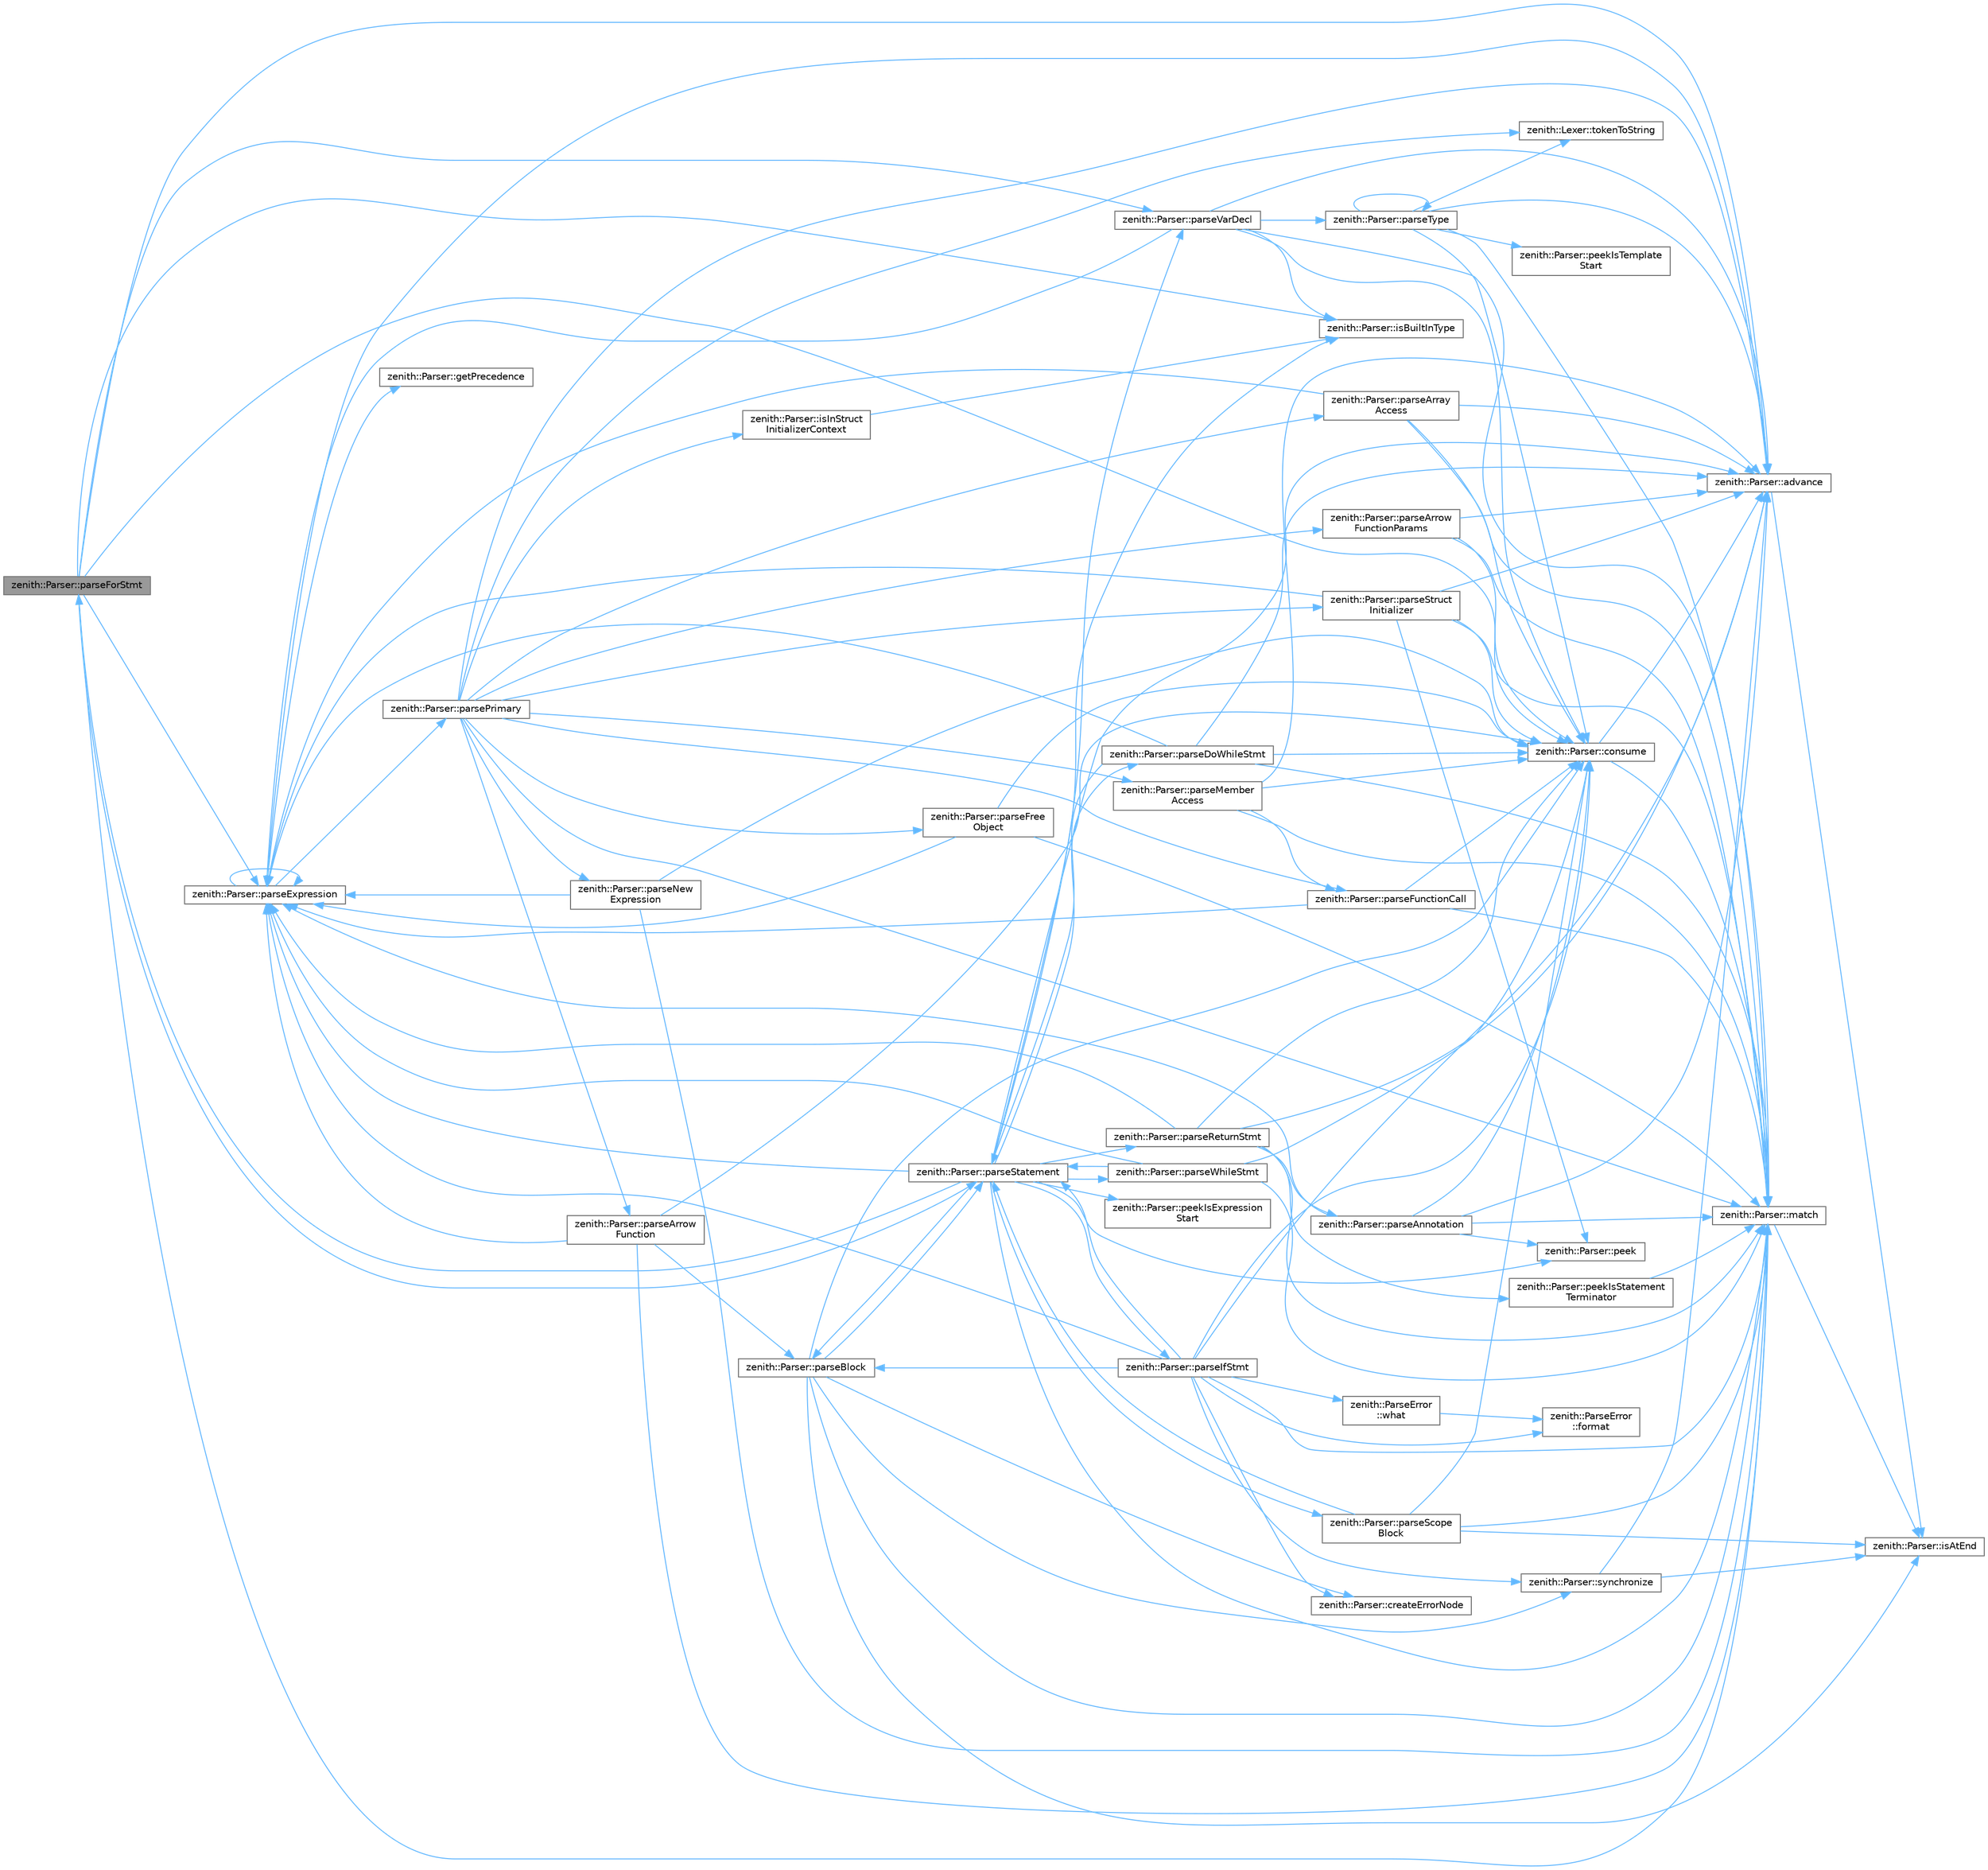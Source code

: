 digraph "zenith::Parser::parseForStmt"
{
 // LATEX_PDF_SIZE
  bgcolor="transparent";
  edge [fontname=Helvetica,fontsize=10,labelfontname=Helvetica,labelfontsize=10];
  node [fontname=Helvetica,fontsize=10,shape=box,height=0.2,width=0.4];
  rankdir="LR";
  Node1 [id="Node000001",label="zenith::Parser::parseForStmt",height=0.2,width=0.4,color="gray40", fillcolor="grey60", style="filled", fontcolor="black",tooltip=" "];
  Node1 -> Node2 [id="edge1_Node000001_Node000002",color="steelblue1",style="solid",tooltip=" "];
  Node2 [id="Node000002",label="zenith::Parser::advance",height=0.2,width=0.4,color="grey40", fillcolor="white", style="filled",URL="$classzenith_1_1_parser.html#a9639927866a398781d4c1d205da431d8",tooltip=" "];
  Node2 -> Node3 [id="edge2_Node000002_Node000003",color="steelblue1",style="solid",tooltip=" "];
  Node3 [id="Node000003",label="zenith::Parser::isAtEnd",height=0.2,width=0.4,color="grey40", fillcolor="white", style="filled",URL="$classzenith_1_1_parser.html#a7fa9d1e2197db94168ba4e2c4fd98ad1",tooltip=" "];
  Node1 -> Node4 [id="edge3_Node000001_Node000004",color="steelblue1",style="solid",tooltip=" "];
  Node4 [id="Node000004",label="zenith::Parser::consume",height=0.2,width=0.4,color="grey40", fillcolor="white", style="filled",URL="$classzenith_1_1_parser.html#a729f5bdd53b7be97e8f5f3fb28f64249",tooltip=" "];
  Node4 -> Node2 [id="edge4_Node000004_Node000002",color="steelblue1",style="solid",tooltip=" "];
  Node4 -> Node5 [id="edge5_Node000004_Node000005",color="steelblue1",style="solid",tooltip=" "];
  Node5 [id="Node000005",label="zenith::Parser::match",height=0.2,width=0.4,color="grey40", fillcolor="white", style="filled",URL="$classzenith_1_1_parser.html#a6a8b25ba2a7a7f371a02b1419121e8cb",tooltip=" "];
  Node5 -> Node3 [id="edge6_Node000005_Node000003",color="steelblue1",style="solid",tooltip=" "];
  Node1 -> Node6 [id="edge7_Node000001_Node000006",color="steelblue1",style="solid",tooltip=" "];
  Node6 [id="Node000006",label="zenith::Parser::isBuiltInType",height=0.2,width=0.4,color="grey40", fillcolor="white", style="filled",URL="$classzenith_1_1_parser.html#a68c100d957e0a8960de2fca188e23054",tooltip=" "];
  Node1 -> Node5 [id="edge8_Node000001_Node000005",color="steelblue1",style="solid",tooltip=" "];
  Node1 -> Node7 [id="edge9_Node000001_Node000007",color="steelblue1",style="solid",tooltip=" "];
  Node7 [id="Node000007",label="zenith::Parser::parseExpression",height=0.2,width=0.4,color="grey40", fillcolor="white", style="filled",URL="$classzenith_1_1_parser.html#a239906fd51d54598f6d3dcc18d97b6b9",tooltip=" "];
  Node7 -> Node2 [id="edge10_Node000007_Node000002",color="steelblue1",style="solid",tooltip=" "];
  Node7 -> Node8 [id="edge11_Node000007_Node000008",color="steelblue1",style="solid",tooltip=" "];
  Node8 [id="Node000008",label="zenith::Parser::getPrecedence",height=0.2,width=0.4,color="grey40", fillcolor="white", style="filled",URL="$classzenith_1_1_parser.html#a5386ec516fb692a1b1ecd9058ca2c19e",tooltip=" "];
  Node7 -> Node7 [id="edge12_Node000007_Node000007",color="steelblue1",style="solid",tooltip=" "];
  Node7 -> Node9 [id="edge13_Node000007_Node000009",color="steelblue1",style="solid",tooltip=" "];
  Node9 [id="Node000009",label="zenith::Parser::parsePrimary",height=0.2,width=0.4,color="grey40", fillcolor="white", style="filled",URL="$classzenith_1_1_parser.html#a9425b18adfbb62629ae5ea654addc7cb",tooltip=" "];
  Node9 -> Node2 [id="edge14_Node000009_Node000002",color="steelblue1",style="solid",tooltip=" "];
  Node9 -> Node10 [id="edge15_Node000009_Node000010",color="steelblue1",style="solid",tooltip=" "];
  Node10 [id="Node000010",label="zenith::Parser::isInStruct\lInitializerContext",height=0.2,width=0.4,color="grey40", fillcolor="white", style="filled",URL="$classzenith_1_1_parser.html#a122c98490d526265ce1a9a2ecaf188f9",tooltip=" "];
  Node10 -> Node6 [id="edge16_Node000010_Node000006",color="steelblue1",style="solid",tooltip=" "];
  Node9 -> Node5 [id="edge17_Node000009_Node000005",color="steelblue1",style="solid",tooltip=" "];
  Node9 -> Node11 [id="edge18_Node000009_Node000011",color="steelblue1",style="solid",tooltip=" "];
  Node11 [id="Node000011",label="zenith::Parser::parseArray\lAccess",height=0.2,width=0.4,color="grey40", fillcolor="white", style="filled",URL="$classzenith_1_1_parser.html#ad32b5cfe98f909cade9216d65b046f58",tooltip=" "];
  Node11 -> Node2 [id="edge19_Node000011_Node000002",color="steelblue1",style="solid",tooltip=" "];
  Node11 -> Node4 [id="edge20_Node000011_Node000004",color="steelblue1",style="solid",tooltip=" "];
  Node11 -> Node5 [id="edge21_Node000011_Node000005",color="steelblue1",style="solid",tooltip=" "];
  Node11 -> Node7 [id="edge22_Node000011_Node000007",color="steelblue1",style="solid",tooltip=" "];
  Node9 -> Node12 [id="edge23_Node000009_Node000012",color="steelblue1",style="solid",tooltip=" "];
  Node12 [id="Node000012",label="zenith::Parser::parseArrow\lFunction",height=0.2,width=0.4,color="grey40", fillcolor="white", style="filled",URL="$classzenith_1_1_parser.html#a7ea0f8e309ed2fbdf1a9e2ebfa2fbf8d",tooltip=" "];
  Node12 -> Node4 [id="edge24_Node000012_Node000004",color="steelblue1",style="solid",tooltip=" "];
  Node12 -> Node5 [id="edge25_Node000012_Node000005",color="steelblue1",style="solid",tooltip=" "];
  Node12 -> Node13 [id="edge26_Node000012_Node000013",color="steelblue1",style="solid",tooltip=" "];
  Node13 [id="Node000013",label="zenith::Parser::parseBlock",height=0.2,width=0.4,color="grey40", fillcolor="white", style="filled",URL="$classzenith_1_1_parser.html#afed5c18e77fc012fe5db9f9e6175e642",tooltip=" "];
  Node13 -> Node4 [id="edge27_Node000013_Node000004",color="steelblue1",style="solid",tooltip=" "];
  Node13 -> Node14 [id="edge28_Node000013_Node000014",color="steelblue1",style="solid",tooltip=" "];
  Node14 [id="Node000014",label="zenith::Parser::createErrorNode",height=0.2,width=0.4,color="grey40", fillcolor="white", style="filled",URL="$classzenith_1_1_parser.html#a6576cab9cc379e6ba26cfce915ad3de6",tooltip=" "];
  Node13 -> Node3 [id="edge29_Node000013_Node000003",color="steelblue1",style="solid",tooltip=" "];
  Node13 -> Node5 [id="edge30_Node000013_Node000005",color="steelblue1",style="solid",tooltip=" "];
  Node13 -> Node15 [id="edge31_Node000013_Node000015",color="steelblue1",style="solid",tooltip=" "];
  Node15 [id="Node000015",label="zenith::Parser::parseStatement",height=0.2,width=0.4,color="grey40", fillcolor="white", style="filled",URL="$classzenith_1_1_parser.html#ada8dc19e8cb4a0f1b37d3ef6a2eb3f9d",tooltip=" "];
  Node15 -> Node2 [id="edge32_Node000015_Node000002",color="steelblue1",style="solid",tooltip=" "];
  Node15 -> Node6 [id="edge33_Node000015_Node000006",color="steelblue1",style="solid",tooltip=" "];
  Node15 -> Node5 [id="edge34_Node000015_Node000005",color="steelblue1",style="solid",tooltip=" "];
  Node15 -> Node13 [id="edge35_Node000015_Node000013",color="steelblue1",style="solid",tooltip=" "];
  Node15 -> Node16 [id="edge36_Node000015_Node000016",color="steelblue1",style="solid",tooltip=" "];
  Node16 [id="Node000016",label="zenith::Parser::parseDoWhileStmt",height=0.2,width=0.4,color="grey40", fillcolor="white", style="filled",URL="$classzenith_1_1_parser.html#a17d038fc7ad2c0dac1b038889f4426ca",tooltip=" "];
  Node16 -> Node2 [id="edge37_Node000016_Node000002",color="steelblue1",style="solid",tooltip=" "];
  Node16 -> Node4 [id="edge38_Node000016_Node000004",color="steelblue1",style="solid",tooltip=" "];
  Node16 -> Node5 [id="edge39_Node000016_Node000005",color="steelblue1",style="solid",tooltip=" "];
  Node16 -> Node7 [id="edge40_Node000016_Node000007",color="steelblue1",style="solid",tooltip=" "];
  Node16 -> Node15 [id="edge41_Node000016_Node000015",color="steelblue1",style="solid",tooltip=" "];
  Node15 -> Node7 [id="edge42_Node000015_Node000007",color="steelblue1",style="solid",tooltip=" "];
  Node15 -> Node1 [id="edge43_Node000015_Node000001",color="steelblue1",style="solid",tooltip=" "];
  Node15 -> Node17 [id="edge44_Node000015_Node000017",color="steelblue1",style="solid",tooltip=" "];
  Node17 [id="Node000017",label="zenith::Parser::parseIfStmt",height=0.2,width=0.4,color="grey40", fillcolor="white", style="filled",URL="$classzenith_1_1_parser.html#a6086729ddce119c88e10fe622d069d8f",tooltip=" "];
  Node17 -> Node2 [id="edge45_Node000017_Node000002",color="steelblue1",style="solid",tooltip=" "];
  Node17 -> Node4 [id="edge46_Node000017_Node000004",color="steelblue1",style="solid",tooltip=" "];
  Node17 -> Node14 [id="edge47_Node000017_Node000014",color="steelblue1",style="solid",tooltip=" "];
  Node17 -> Node18 [id="edge48_Node000017_Node000018",color="steelblue1",style="solid",tooltip=" "];
  Node18 [id="Node000018",label="zenith::ParseError\l::format",height=0.2,width=0.4,color="grey40", fillcolor="white", style="filled",URL="$classzenith_1_1_parse_error.html#a432ddabc956004a6660137f537d2ba45",tooltip=" "];
  Node17 -> Node5 [id="edge49_Node000017_Node000005",color="steelblue1",style="solid",tooltip=" "];
  Node17 -> Node13 [id="edge50_Node000017_Node000013",color="steelblue1",style="solid",tooltip=" "];
  Node17 -> Node7 [id="edge51_Node000017_Node000007",color="steelblue1",style="solid",tooltip=" "];
  Node17 -> Node15 [id="edge52_Node000017_Node000015",color="steelblue1",style="solid",tooltip=" "];
  Node17 -> Node19 [id="edge53_Node000017_Node000019",color="steelblue1",style="solid",tooltip=" "];
  Node19 [id="Node000019",label="zenith::Parser::synchronize",height=0.2,width=0.4,color="grey40", fillcolor="white", style="filled",URL="$classzenith_1_1_parser.html#a09ca7eb4b886643cc7673062713a718f",tooltip=" "];
  Node19 -> Node2 [id="edge54_Node000019_Node000002",color="steelblue1",style="solid",tooltip=" "];
  Node19 -> Node3 [id="edge55_Node000019_Node000003",color="steelblue1",style="solid",tooltip=" "];
  Node17 -> Node20 [id="edge56_Node000017_Node000020",color="steelblue1",style="solid",tooltip=" "];
  Node20 [id="Node000020",label="zenith::ParseError\l::what",height=0.2,width=0.4,color="grey40", fillcolor="white", style="filled",URL="$classzenith_1_1_parse_error.html#a9fb114a980ca601574f4dd9cf122aa0e",tooltip=" "];
  Node20 -> Node18 [id="edge57_Node000020_Node000018",color="steelblue1",style="solid",tooltip=" "];
  Node15 -> Node21 [id="edge58_Node000015_Node000021",color="steelblue1",style="solid",tooltip=" "];
  Node21 [id="Node000021",label="zenith::Parser::parseReturnStmt",height=0.2,width=0.4,color="grey40", fillcolor="white", style="filled",URL="$classzenith_1_1_parser.html#a5e026e55d4a57bea1b5ffa7d3b5e93a8",tooltip=" "];
  Node21 -> Node2 [id="edge59_Node000021_Node000002",color="steelblue1",style="solid",tooltip=" "];
  Node21 -> Node4 [id="edge60_Node000021_Node000004",color="steelblue1",style="solid",tooltip=" "];
  Node21 -> Node5 [id="edge61_Node000021_Node000005",color="steelblue1",style="solid",tooltip=" "];
  Node21 -> Node22 [id="edge62_Node000021_Node000022",color="steelblue1",style="solid",tooltip=" "];
  Node22 [id="Node000022",label="zenith::Parser::parseAnnotation",height=0.2,width=0.4,color="grey40", fillcolor="white", style="filled",URL="$classzenith_1_1_parser.html#afff2e82900309df63d9aa89f4d3e31d6",tooltip=" "];
  Node22 -> Node2 [id="edge63_Node000022_Node000002",color="steelblue1",style="solid",tooltip=" "];
  Node22 -> Node4 [id="edge64_Node000022_Node000004",color="steelblue1",style="solid",tooltip=" "];
  Node22 -> Node5 [id="edge65_Node000022_Node000005",color="steelblue1",style="solid",tooltip=" "];
  Node22 -> Node7 [id="edge66_Node000022_Node000007",color="steelblue1",style="solid",tooltip=" "];
  Node22 -> Node23 [id="edge67_Node000022_Node000023",color="steelblue1",style="solid",tooltip=" "];
  Node23 [id="Node000023",label="zenith::Parser::peek",height=0.2,width=0.4,color="grey40", fillcolor="white", style="filled",URL="$classzenith_1_1_parser.html#a979d431c48a2bb73bd40a9fd6d65ba36",tooltip=" "];
  Node21 -> Node7 [id="edge68_Node000021_Node000007",color="steelblue1",style="solid",tooltip=" "];
  Node21 -> Node24 [id="edge69_Node000021_Node000024",color="steelblue1",style="solid",tooltip=" "];
  Node24 [id="Node000024",label="zenith::Parser::peekIsStatement\lTerminator",height=0.2,width=0.4,color="grey40", fillcolor="white", style="filled",URL="$classzenith_1_1_parser.html#a4deb3146abfbc7ce7f5a4cc973a9fc18",tooltip=" "];
  Node24 -> Node5 [id="edge70_Node000024_Node000005",color="steelblue1",style="solid",tooltip=" "];
  Node15 -> Node25 [id="edge71_Node000015_Node000025",color="steelblue1",style="solid",tooltip=" "];
  Node25 [id="Node000025",label="zenith::Parser::parseScope\lBlock",height=0.2,width=0.4,color="grey40", fillcolor="white", style="filled",URL="$classzenith_1_1_parser.html#acd4ccda2b4a409498daa93e31f2bc23f",tooltip=" "];
  Node25 -> Node4 [id="edge72_Node000025_Node000004",color="steelblue1",style="solid",tooltip=" "];
  Node25 -> Node3 [id="edge73_Node000025_Node000003",color="steelblue1",style="solid",tooltip=" "];
  Node25 -> Node5 [id="edge74_Node000025_Node000005",color="steelblue1",style="solid",tooltip=" "];
  Node25 -> Node15 [id="edge75_Node000025_Node000015",color="steelblue1",style="solid",tooltip=" "];
  Node15 -> Node26 [id="edge76_Node000015_Node000026",color="steelblue1",style="solid",tooltip=" "];
  Node26 [id="Node000026",label="zenith::Parser::parseVarDecl",height=0.2,width=0.4,color="grey40", fillcolor="white", style="filled",URL="$classzenith_1_1_parser.html#a4846f1e07a0155bb95bfee2888cd4e49",tooltip=" "];
  Node26 -> Node2 [id="edge77_Node000026_Node000002",color="steelblue1",style="solid",tooltip=" "];
  Node26 -> Node4 [id="edge78_Node000026_Node000004",color="steelblue1",style="solid",tooltip=" "];
  Node26 -> Node6 [id="edge79_Node000026_Node000006",color="steelblue1",style="solid",tooltip=" "];
  Node26 -> Node5 [id="edge80_Node000026_Node000005",color="steelblue1",style="solid",tooltip=" "];
  Node26 -> Node7 [id="edge81_Node000026_Node000007",color="steelblue1",style="solid",tooltip=" "];
  Node26 -> Node27 [id="edge82_Node000026_Node000027",color="steelblue1",style="solid",tooltip=" "];
  Node27 [id="Node000027",label="zenith::Parser::parseType",height=0.2,width=0.4,color="grey40", fillcolor="white", style="filled",URL="$classzenith_1_1_parser.html#a62bb32082ed32f00e6071e1acc026ea1",tooltip=" "];
  Node27 -> Node2 [id="edge83_Node000027_Node000002",color="steelblue1",style="solid",tooltip=" "];
  Node27 -> Node4 [id="edge84_Node000027_Node000004",color="steelblue1",style="solid",tooltip=" "];
  Node27 -> Node5 [id="edge85_Node000027_Node000005",color="steelblue1",style="solid",tooltip=" "];
  Node27 -> Node27 [id="edge86_Node000027_Node000027",color="steelblue1",style="solid",tooltip=" "];
  Node27 -> Node28 [id="edge87_Node000027_Node000028",color="steelblue1",style="solid",tooltip=" "];
  Node28 [id="Node000028",label="zenith::Parser::peekIsTemplate\lStart",height=0.2,width=0.4,color="grey40", fillcolor="white", style="filled",URL="$classzenith_1_1_parser.html#adc6473d2aff0043321f35dfdf132f618",tooltip=" "];
  Node27 -> Node29 [id="edge88_Node000027_Node000029",color="steelblue1",style="solid",tooltip=" "];
  Node29 [id="Node000029",label="zenith::Lexer::tokenToString",height=0.2,width=0.4,color="grey40", fillcolor="white", style="filled",URL="$classzenith_1_1_lexer.html#a7265d90eb9fdc3d46aacdcf2a7e84a23",tooltip=" "];
  Node15 -> Node30 [id="edge89_Node000015_Node000030",color="steelblue1",style="solid",tooltip=" "];
  Node30 [id="Node000030",label="zenith::Parser::parseWhileStmt",height=0.2,width=0.4,color="grey40", fillcolor="white", style="filled",URL="$classzenith_1_1_parser.html#a6f8fd13014d6a0e82f53ce08a8f9766d",tooltip=" "];
  Node30 -> Node4 [id="edge90_Node000030_Node000004",color="steelblue1",style="solid",tooltip=" "];
  Node30 -> Node5 [id="edge91_Node000030_Node000005",color="steelblue1",style="solid",tooltip=" "];
  Node30 -> Node7 [id="edge92_Node000030_Node000007",color="steelblue1",style="solid",tooltip=" "];
  Node30 -> Node15 [id="edge93_Node000030_Node000015",color="steelblue1",style="solid",tooltip=" "];
  Node15 -> Node23 [id="edge94_Node000015_Node000023",color="steelblue1",style="solid",tooltip=" "];
  Node15 -> Node31 [id="edge95_Node000015_Node000031",color="steelblue1",style="solid",tooltip=" "];
  Node31 [id="Node000031",label="zenith::Parser::peekIsExpression\lStart",height=0.2,width=0.4,color="grey40", fillcolor="white", style="filled",URL="$classzenith_1_1_parser.html#ad60004f6810cc28102461c948ec5bb2f",tooltip=" "];
  Node13 -> Node19 [id="edge96_Node000013_Node000019",color="steelblue1",style="solid",tooltip=" "];
  Node12 -> Node7 [id="edge97_Node000012_Node000007",color="steelblue1",style="solid",tooltip=" "];
  Node9 -> Node32 [id="edge98_Node000009_Node000032",color="steelblue1",style="solid",tooltip=" "];
  Node32 [id="Node000032",label="zenith::Parser::parseArrow\lFunctionParams",height=0.2,width=0.4,color="grey40", fillcolor="white", style="filled",URL="$classzenith_1_1_parser.html#adfd7efe9485b95d3c1d2acbcec912527",tooltip=" "];
  Node32 -> Node2 [id="edge99_Node000032_Node000002",color="steelblue1",style="solid",tooltip=" "];
  Node32 -> Node4 [id="edge100_Node000032_Node000004",color="steelblue1",style="solid",tooltip=" "];
  Node32 -> Node5 [id="edge101_Node000032_Node000005",color="steelblue1",style="solid",tooltip=" "];
  Node9 -> Node33 [id="edge102_Node000009_Node000033",color="steelblue1",style="solid",tooltip=" "];
  Node33 [id="Node000033",label="zenith::Parser::parseFree\lObject",height=0.2,width=0.4,color="grey40", fillcolor="white", style="filled",URL="$classzenith_1_1_parser.html#a697fe5477ca0023efdefd6e66f4e0a49",tooltip=" "];
  Node33 -> Node4 [id="edge103_Node000033_Node000004",color="steelblue1",style="solid",tooltip=" "];
  Node33 -> Node5 [id="edge104_Node000033_Node000005",color="steelblue1",style="solid",tooltip=" "];
  Node33 -> Node7 [id="edge105_Node000033_Node000007",color="steelblue1",style="solid",tooltip=" "];
  Node9 -> Node34 [id="edge106_Node000009_Node000034",color="steelblue1",style="solid",tooltip=" "];
  Node34 [id="Node000034",label="zenith::Parser::parseFunctionCall",height=0.2,width=0.4,color="grey40", fillcolor="white", style="filled",URL="$classzenith_1_1_parser.html#ae2442c2e624e13794605b1ff56047ee8",tooltip=" "];
  Node34 -> Node4 [id="edge107_Node000034_Node000004",color="steelblue1",style="solid",tooltip=" "];
  Node34 -> Node5 [id="edge108_Node000034_Node000005",color="steelblue1",style="solid",tooltip=" "];
  Node34 -> Node7 [id="edge109_Node000034_Node000007",color="steelblue1",style="solid",tooltip=" "];
  Node9 -> Node35 [id="edge110_Node000009_Node000035",color="steelblue1",style="solid",tooltip=" "];
  Node35 [id="Node000035",label="zenith::Parser::parseMember\lAccess",height=0.2,width=0.4,color="grey40", fillcolor="white", style="filled",URL="$classzenith_1_1_parser.html#a5f581f39453bce8e553d9d96c5c8d0d2",tooltip=" "];
  Node35 -> Node2 [id="edge111_Node000035_Node000002",color="steelblue1",style="solid",tooltip=" "];
  Node35 -> Node4 [id="edge112_Node000035_Node000004",color="steelblue1",style="solid",tooltip=" "];
  Node35 -> Node5 [id="edge113_Node000035_Node000005",color="steelblue1",style="solid",tooltip=" "];
  Node35 -> Node34 [id="edge114_Node000035_Node000034",color="steelblue1",style="solid",tooltip=" "];
  Node9 -> Node36 [id="edge115_Node000009_Node000036",color="steelblue1",style="solid",tooltip=" "];
  Node36 [id="Node000036",label="zenith::Parser::parseNew\lExpression",height=0.2,width=0.4,color="grey40", fillcolor="white", style="filled",URL="$classzenith_1_1_parser.html#aa984ed730ca80620a7033d259b6faea5",tooltip=" "];
  Node36 -> Node4 [id="edge116_Node000036_Node000004",color="steelblue1",style="solid",tooltip=" "];
  Node36 -> Node5 [id="edge117_Node000036_Node000005",color="steelblue1",style="solid",tooltip=" "];
  Node36 -> Node7 [id="edge118_Node000036_Node000007",color="steelblue1",style="solid",tooltip=" "];
  Node9 -> Node37 [id="edge119_Node000009_Node000037",color="steelblue1",style="solid",tooltip=" "];
  Node37 [id="Node000037",label="zenith::Parser::parseStruct\lInitializer",height=0.2,width=0.4,color="grey40", fillcolor="white", style="filled",URL="$classzenith_1_1_parser.html#a4646bbfa2a663abbc777ae26d44e9522",tooltip=" "];
  Node37 -> Node2 [id="edge120_Node000037_Node000002",color="steelblue1",style="solid",tooltip=" "];
  Node37 -> Node4 [id="edge121_Node000037_Node000004",color="steelblue1",style="solid",tooltip=" "];
  Node37 -> Node5 [id="edge122_Node000037_Node000005",color="steelblue1",style="solid",tooltip=" "];
  Node37 -> Node7 [id="edge123_Node000037_Node000007",color="steelblue1",style="solid",tooltip=" "];
  Node37 -> Node23 [id="edge124_Node000037_Node000023",color="steelblue1",style="solid",tooltip=" "];
  Node9 -> Node29 [id="edge125_Node000009_Node000029",color="steelblue1",style="solid",tooltip=" "];
  Node1 -> Node15 [id="edge126_Node000001_Node000015",color="steelblue1",style="solid",tooltip=" "];
  Node1 -> Node26 [id="edge127_Node000001_Node000026",color="steelblue1",style="solid",tooltip=" "];
}
